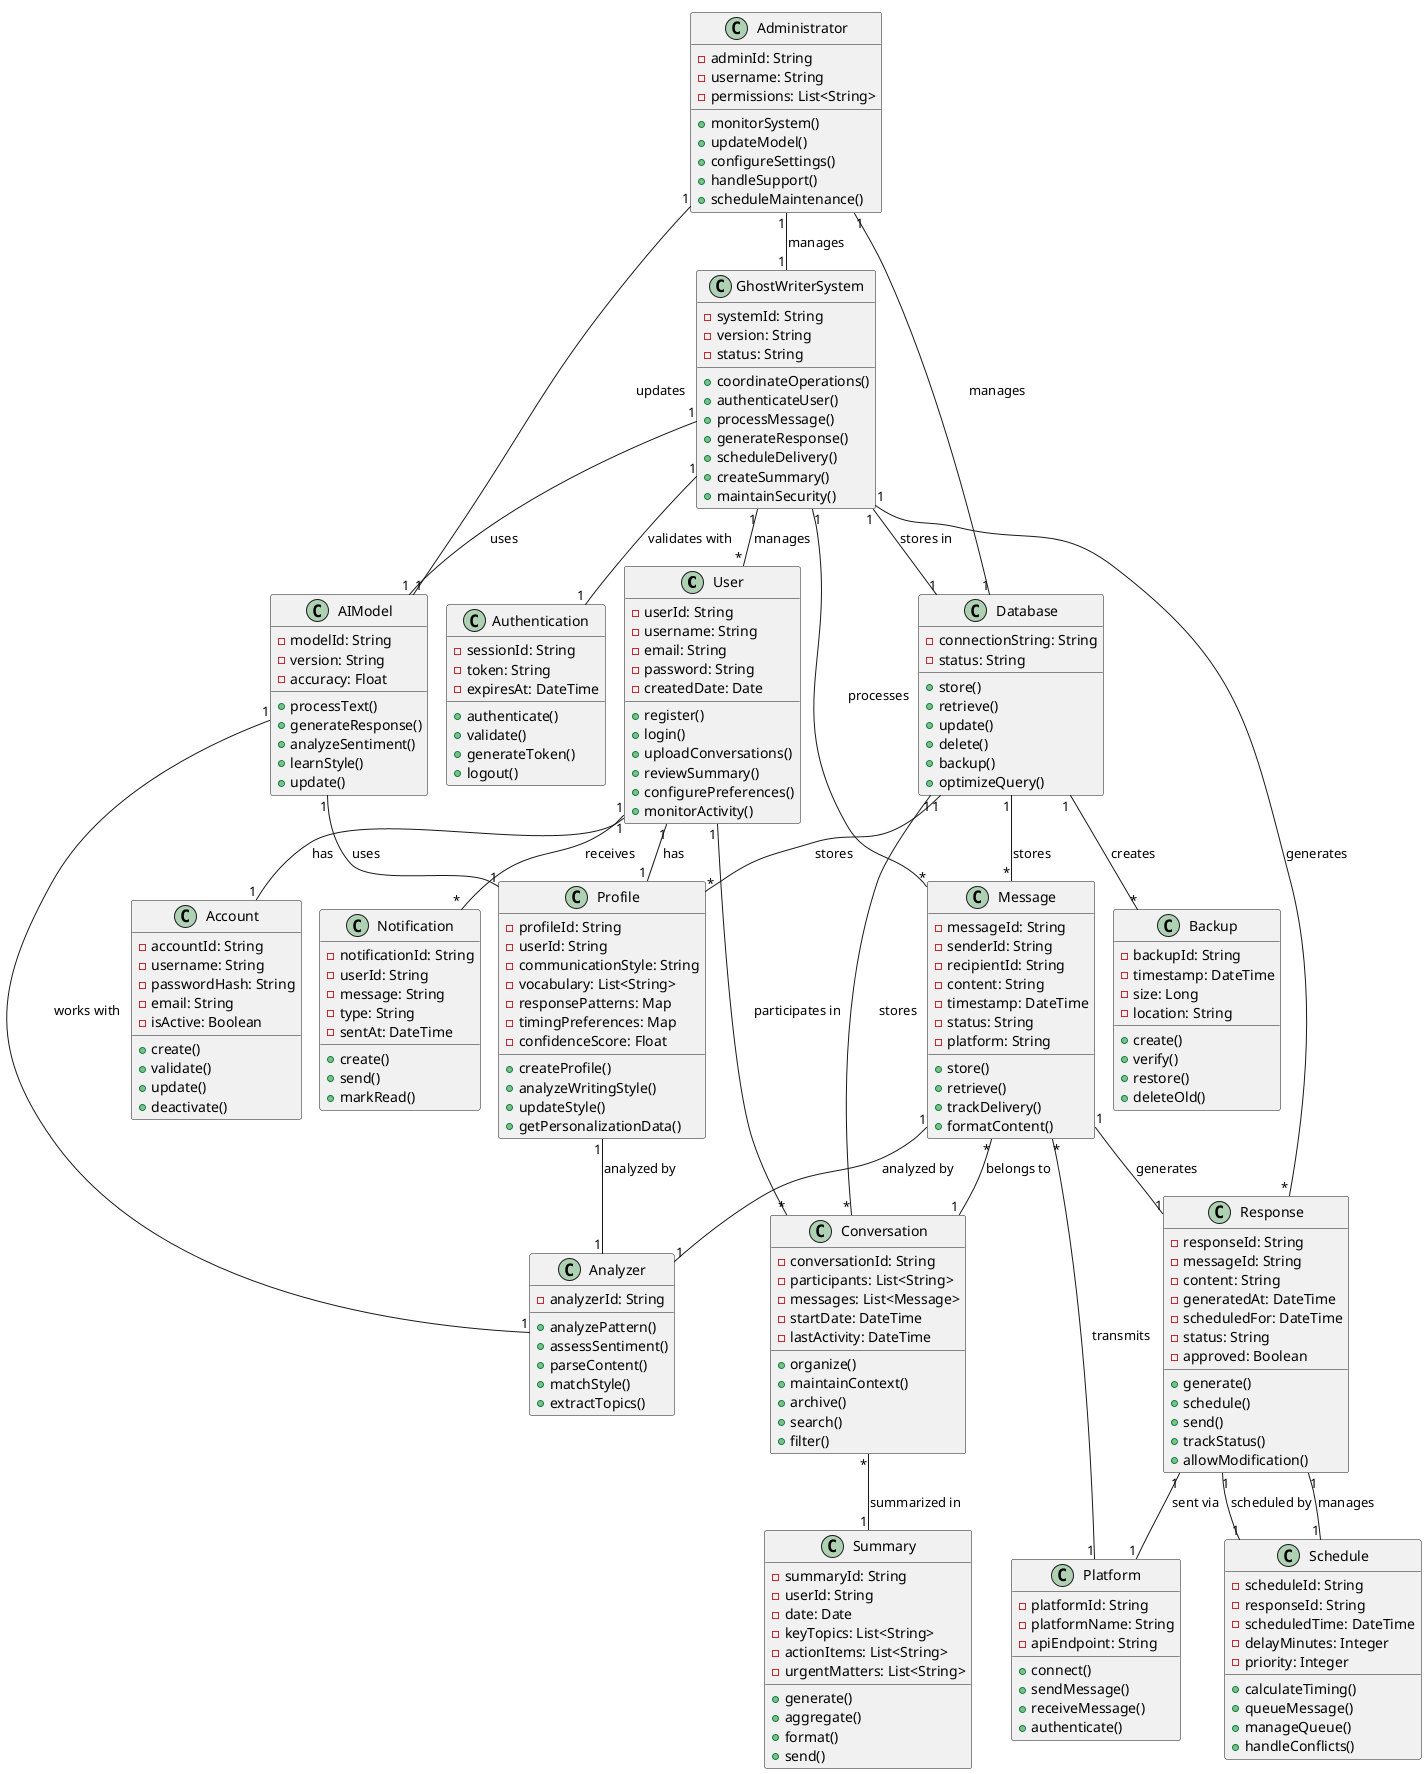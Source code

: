 @startuml GhostWriter_Class_Diagram
!pragma layout smetana

class User {
  - userId: String
  - username: String
  - email: String
  - password: String
  - createdDate: Date
  + register()
  + login()
  + uploadConversations()
  + reviewSummary()
  + configurePreferences()
  + monitorActivity()
}

class Account {
  - accountId: String
  - username: String
  - passwordHash: String
  - email: String
  - isActive: Boolean
  + create()
  + validate()
  + update()
  + deactivate()
}

class Profile {
  - profileId: String
  - userId: String
  - communicationStyle: String
  - vocabulary: List<String>
  - responsePatterns: Map
  - timingPreferences: Map
  - confidenceScore: Float
  + createProfile()
  + analyzeWritingStyle()
  + updateStyle()
  + getPersonalizationData()
}

class GhostWriterSystem {
  - systemId: String
  - version: String
  - status: String
  + coordinateOperations()
  + authenticateUser()
  + processMessage()
  + generateResponse()
  + scheduleDelivery()
  + createSummary()
  + maintainSecurity()
}

class Message {
  - messageId: String
  - senderId: String
  - recipientId: String
  - content: String
  - timestamp: DateTime
  - status: String
  - platform: String
  + store()
  + retrieve()
  + trackDelivery()
  + formatContent()
}

class Response {
  - responseId: String
  - messageId: String
  - content: String
  - generatedAt: DateTime
  - scheduledFor: DateTime
  - status: String
  - approved: Boolean
  + generate()
  + schedule()
  + send()
  + trackStatus()
  + allowModification()
}

class Conversation {
  - conversationId: String
  - participants: List<String>
  - messages: List<Message>
  - startDate: DateTime
  - lastActivity: DateTime
  + organize()
  + maintainContext()
  + archive()
  + search()
  + filter()
}

class AIModel {
  - modelId: String
  - version: String
  - accuracy: Float
  + processText()
  + generateResponse()
  + analyzeSentiment()
  + learnStyle()
  + update()
}

class Analyzer {
  - analyzerId: String
  + analyzePattern()
  + assessSentiment()
  + parseContent()
  + matchStyle()
  + extractTopics()
}

class Schedule {
  - scheduleId: String
  - responseId: String
  - scheduledTime: DateTime
  - delayMinutes: Integer
  - priority: Integer
  + calculateTiming()
  + queueMessage()
  + manageQueue()
  + handleConflicts()
}

class Database {
  - connectionString: String
  - status: String
  + store()
  + retrieve()
  + update()
  + delete()
  + backup()
  + optimizeQuery()
}

class Summary {
  - summaryId: String
  - userId: String
  - date: Date
  - keyTopics: List<String>
  - actionItems: List<String>
  - urgentMatters: List<String>
  + generate()
  + aggregate()
  + format()
  + send()
}

class Platform {
  - platformId: String
  - platformName: String
  - apiEndpoint: String
  + connect()
  + sendMessage()
  + receiveMessage()
  + authenticate()
}

class Administrator {
  - adminId: String
  - username: String
  - permissions: List<String>
  + monitorSystem()
  + updateModel()
  + configureSettings()
  + handleSupport()
  + scheduleMaintenance()
}

class Authentication {
  - sessionId: String
  - token: String
  - expiresAt: DateTime
  + authenticate()
  + validate()
  + generateToken()
  + logout()
}

class Backup {
  - backupId: String
  - timestamp: DateTime
  - size: Long
  - location: String
  + create()
  + verify()
  + restore()
  + deleteOld()
}

class Notification {
  - notificationId: String
  - userId: String
  - message: String
  - type: String
  - sentAt: DateTime
  + create()
  + send()
  + markRead()
}

' Relationships
User "1" -- "1" Account : has
User "1" -- "1" Profile : has
User "1" -- "*" Conversation : participates in
User "1" -- "*" Notification : receives

GhostWriterSystem "1" -- "*" User : manages
GhostWriterSystem "1" -- "1" AIModel : uses
GhostWriterSystem "1" -- "1" Database : stores in
GhostWriterSystem "1" -- "*" Message : processes
GhostWriterSystem "1" -- "*" Response : generates
GhostWriterSystem "1" -- "1" Authentication : validates with

Message "1" -- "1" Response : generates
Message "*" -- "1" Conversation : belongs to
Message "1" -- "1" Analyzer : analyzed by

Response "1" -- "1" Schedule : scheduled by
Response "1" -- "1" Platform : sent via

Conversation "*" -- "1" Summary : summarized in

AIModel "1" -- "1" Analyzer : works with
AIModel "1" -- "1" Profile : uses

Profile "1" -- "1" Analyzer : analyzed by

Database "1" -- "*" Backup : creates
Database "1" -- "*" Profile : stores
Database "1" -- "*" Message : stores
Database "1" -- "*" Conversation : stores

Administrator "1" -- "1" GhostWriterSystem : manages
Administrator "1" -- "1" AIModel : updates
Administrator "1" -- "1" Database : manages

Platform "1" -- "*" Message : transmits

Schedule "1" -- "1" Response : manages

@enduml